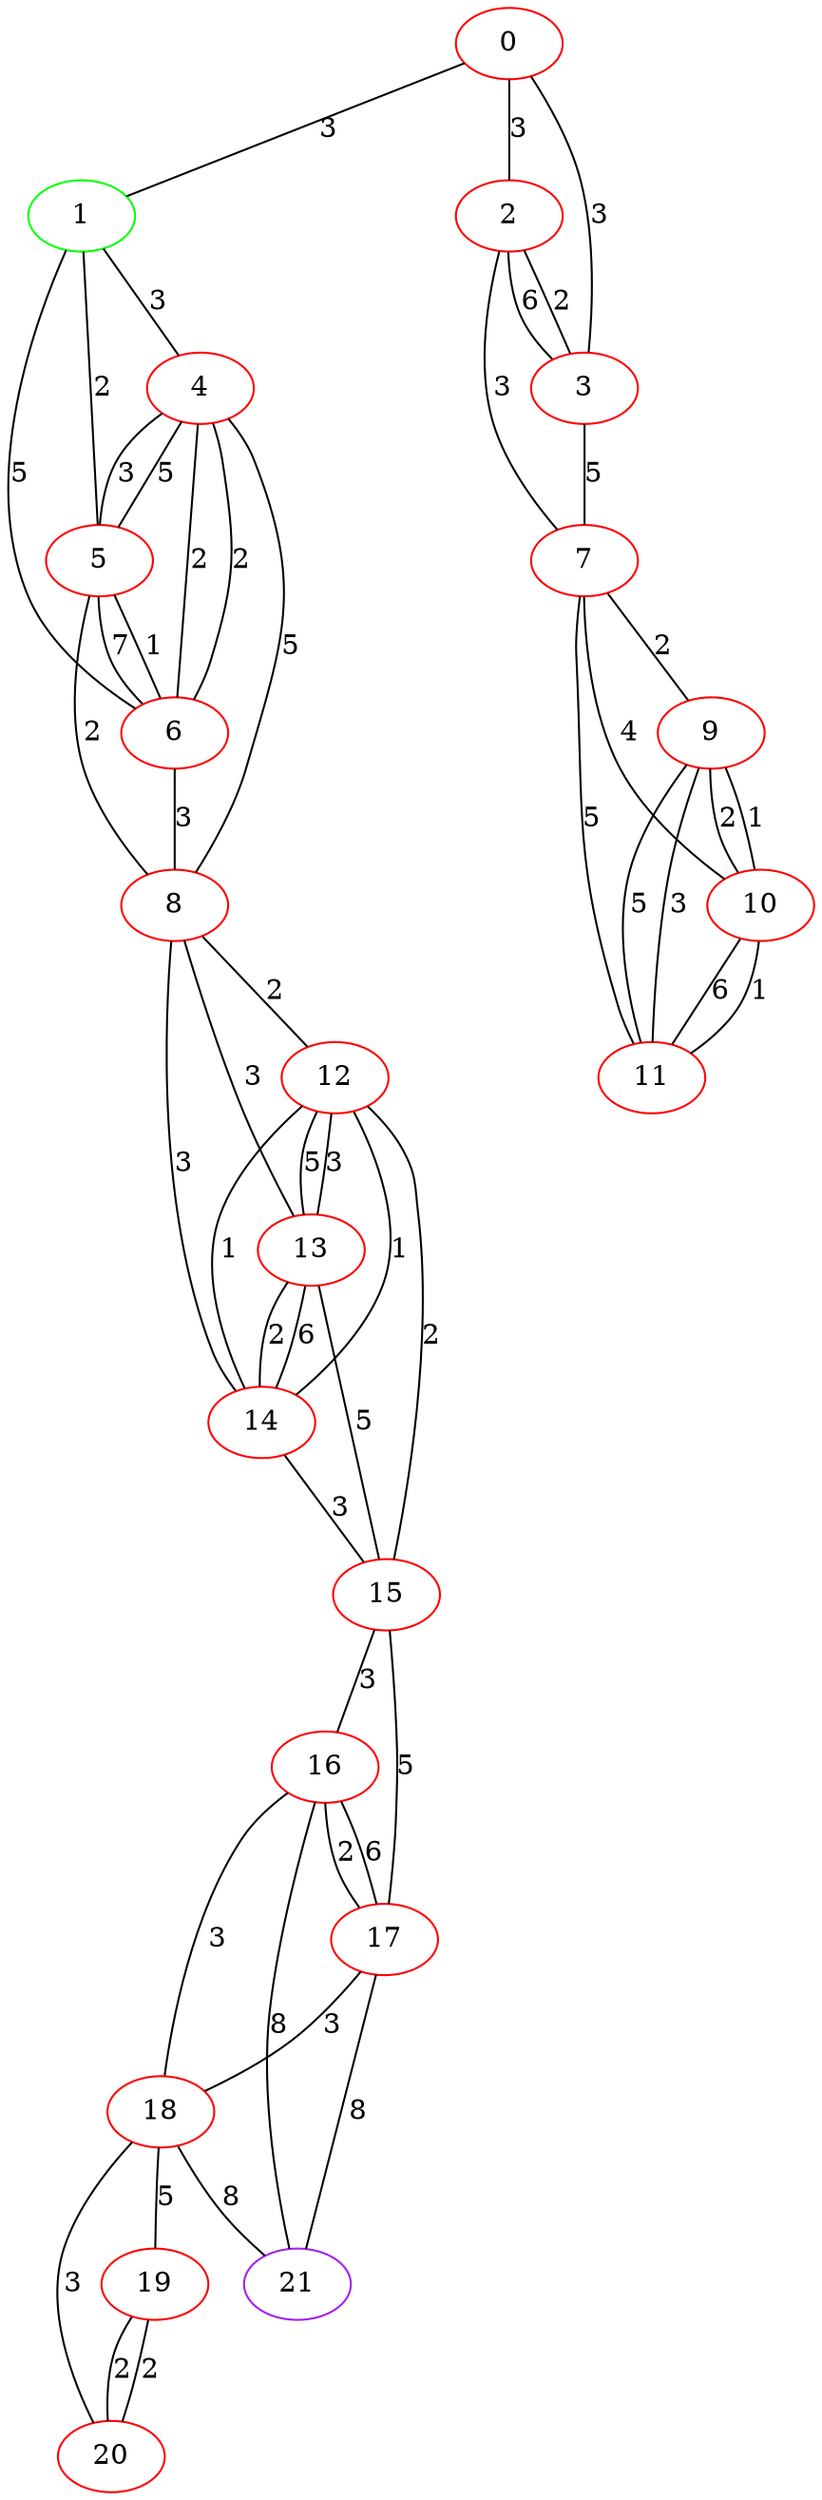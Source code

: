 graph "" {
0 [color=red, weight=1];
1 [color=green, weight=2];
2 [color=red, weight=1];
3 [color=red, weight=1];
4 [color=red, weight=1];
5 [color=red, weight=1];
6 [color=red, weight=1];
7 [color=red, weight=1];
8 [color=red, weight=1];
9 [color=red, weight=1];
10 [color=red, weight=1];
11 [color=red, weight=1];
12 [color=red, weight=1];
13 [color=red, weight=1];
14 [color=red, weight=1];
15 [color=red, weight=1];
16 [color=red, weight=1];
17 [color=red, weight=1];
18 [color=red, weight=1];
19 [color=red, weight=1];
20 [color=red, weight=1];
21 [color=purple, weight=4];
0 -- 1  [key=0, label=3];
0 -- 2  [key=0, label=3];
0 -- 3  [key=0, label=3];
1 -- 4  [key=0, label=3];
1 -- 5  [key=0, label=2];
1 -- 6  [key=0, label=5];
2 -- 3  [key=0, label=6];
2 -- 3  [key=1, label=2];
2 -- 7  [key=0, label=3];
3 -- 7  [key=0, label=5];
4 -- 8  [key=0, label=5];
4 -- 5  [key=0, label=5];
4 -- 5  [key=1, label=3];
4 -- 6  [key=0, label=2];
4 -- 6  [key=1, label=2];
5 -- 8  [key=0, label=2];
5 -- 6  [key=0, label=7];
5 -- 6  [key=1, label=1];
6 -- 8  [key=0, label=3];
7 -- 9  [key=0, label=2];
7 -- 10  [key=0, label=4];
7 -- 11  [key=0, label=5];
8 -- 12  [key=0, label=2];
8 -- 13  [key=0, label=3];
8 -- 14  [key=0, label=3];
9 -- 10  [key=0, label=2];
9 -- 10  [key=1, label=1];
9 -- 11  [key=0, label=3];
9 -- 11  [key=1, label=5];
10 -- 11  [key=0, label=1];
10 -- 11  [key=1, label=6];
12 -- 13  [key=0, label=5];
12 -- 13  [key=1, label=3];
12 -- 14  [key=0, label=1];
12 -- 14  [key=1, label=1];
12 -- 15  [key=0, label=2];
13 -- 14  [key=0, label=6];
13 -- 14  [key=1, label=2];
13 -- 15  [key=0, label=5];
14 -- 15  [key=0, label=3];
15 -- 16  [key=0, label=3];
15 -- 17  [key=0, label=5];
16 -- 17  [key=0, label=2];
16 -- 17  [key=1, label=6];
16 -- 18  [key=0, label=3];
16 -- 21  [key=0, label=8];
17 -- 18  [key=0, label=3];
17 -- 21  [key=0, label=8];
18 -- 19  [key=0, label=5];
18 -- 20  [key=0, label=3];
18 -- 21  [key=0, label=8];
19 -- 20  [key=0, label=2];
19 -- 20  [key=1, label=2];
}
